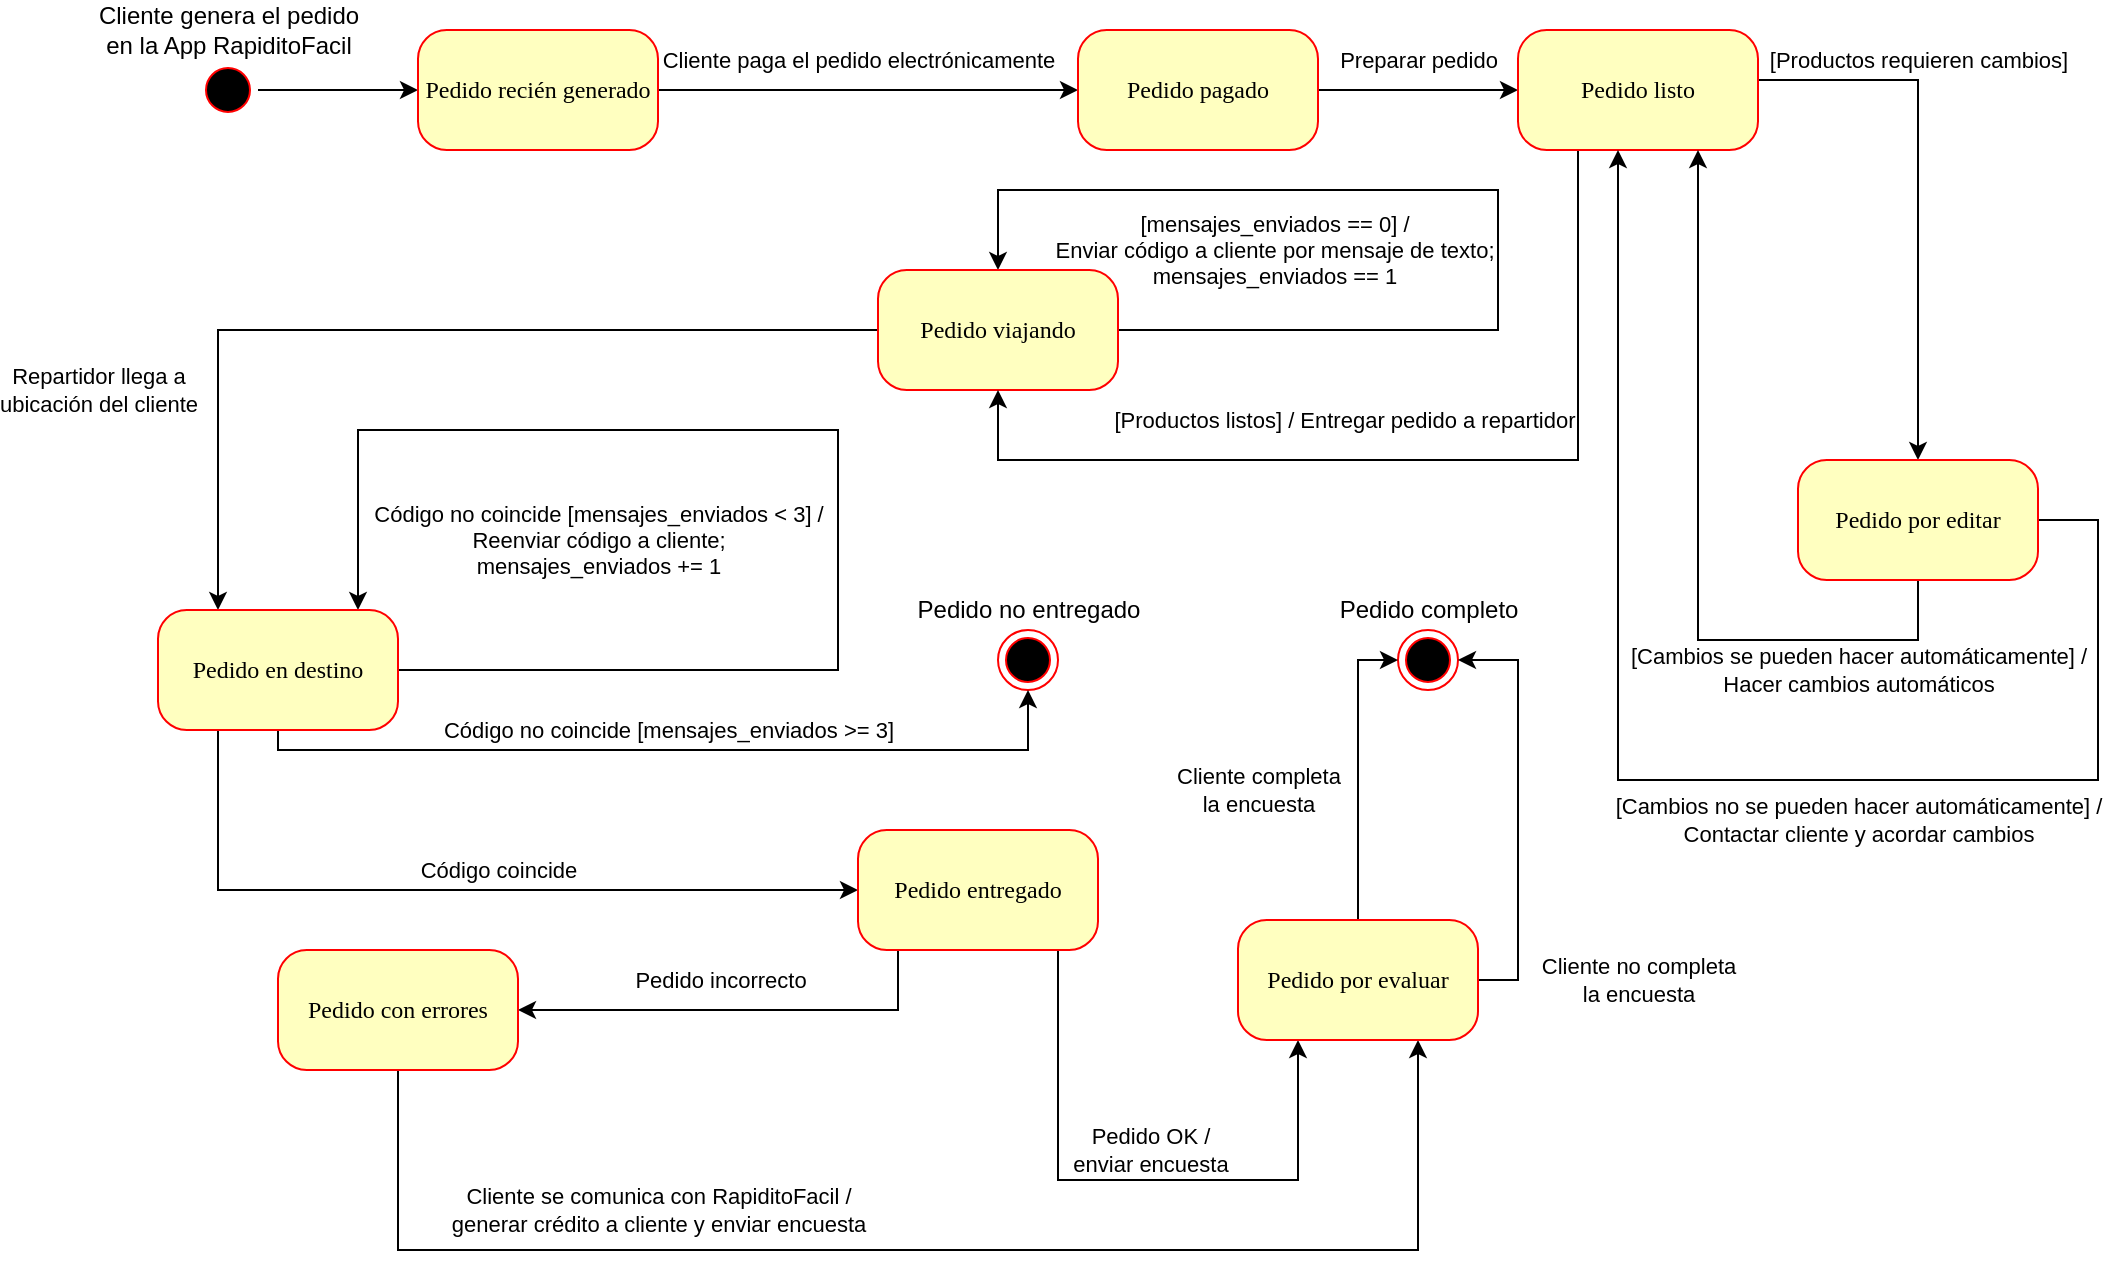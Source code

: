 <mxfile version="13.2.6" type="device"><diagram name="Page-1" id="58cdce13-f638-feb5-8d6f-7d28b1aa9fa0"><mxGraphModel dx="1422" dy="763" grid="1" gridSize="10" guides="1" tooltips="1" connect="1" arrows="1" fold="1" page="1" pageScale="1" pageWidth="1100" pageHeight="850" background="#ffffff" math="0" shadow="0"><root><mxCell id="0"/><mxCell id="1" parent="0"/><mxCell id="-bWKuplSu8MmxJniQwk3-13" style="edgeStyle=orthogonalEdgeStyle;rounded=0;orthogonalLoop=1;jettySize=auto;html=1;" edge="1" parent="1" source="382b91b5511bd0f7-1" target="382b91b5511bd0f7-6"><mxGeometry relative="1" as="geometry"/></mxCell><mxCell id="382b91b5511bd0f7-1" value="" style="ellipse;html=1;shape=startState;fillColor=#000000;strokeColor=#ff0000;rounded=1;shadow=0;comic=0;labelBackgroundColor=none;fontFamily=Verdana;fontSize=12;fontColor=#000000;align=center;direction=south;" parent="1" vertex="1"><mxGeometry x="140" y="60" width="30" height="30" as="geometry"/></mxCell><mxCell id="-bWKuplSu8MmxJniQwk3-12" style="edgeStyle=orthogonalEdgeStyle;rounded=0;orthogonalLoop=1;jettySize=auto;html=1;" edge="1" parent="1" source="382b91b5511bd0f7-6" target="382b91b5511bd0f7-9"><mxGeometry relative="1" as="geometry"/></mxCell><mxCell id="-bWKuplSu8MmxJniQwk3-14" value="Cliente paga el pedido electrónicamente" style="edgeLabel;html=1;align=center;verticalAlign=middle;resizable=0;points=[];" vertex="1" connectable="0" parent="-bWKuplSu8MmxJniQwk3-12"><mxGeometry x="-0.233" y="3" relative="1" as="geometry"><mxPoint x="19" y="-12" as="offset"/></mxGeometry></mxCell><mxCell id="382b91b5511bd0f7-6" value="Pedido recién generado" style="rounded=1;whiteSpace=wrap;html=1;arcSize=24;fillColor=#ffffc0;strokeColor=#ff0000;shadow=0;comic=0;labelBackgroundColor=none;fontFamily=Verdana;fontSize=12;fontColor=#000000;align=center;" parent="1" vertex="1"><mxGeometry x="250" y="45" width="120" height="60" as="geometry"/></mxCell><mxCell id="-bWKuplSu8MmxJniQwk3-52" style="edgeStyle=orthogonalEdgeStyle;rounded=0;orthogonalLoop=1;jettySize=auto;html=1;" edge="1" parent="1" source="382b91b5511bd0f7-9" target="-bWKuplSu8MmxJniQwk3-17"><mxGeometry relative="1" as="geometry"/></mxCell><mxCell id="-bWKuplSu8MmxJniQwk3-53" value="Preparar pedido" style="edgeLabel;html=1;align=center;verticalAlign=middle;resizable=0;points=[];" vertex="1" connectable="0" parent="-bWKuplSu8MmxJniQwk3-52"><mxGeometry x="-0.26" relative="1" as="geometry"><mxPoint x="13" y="-15" as="offset"/></mxGeometry></mxCell><mxCell id="382b91b5511bd0f7-9" value="Pedido pagado" style="rounded=1;whiteSpace=wrap;html=1;arcSize=24;fillColor=#ffffc0;strokeColor=#ff0000;shadow=0;comic=0;labelBackgroundColor=none;fontFamily=Verdana;fontSize=12;fontColor=#000000;align=center;" parent="1" vertex="1"><mxGeometry x="580" y="45" width="120" height="60" as="geometry"/></mxCell><mxCell id="-bWKuplSu8MmxJniQwk3-18" style="edgeStyle=orthogonalEdgeStyle;rounded=0;orthogonalLoop=1;jettySize=auto;html=1;" edge="1" parent="1" source="382b91b5511bd0f7-10" target="382b91b5511bd0f7-10"><mxGeometry relative="1" as="geometry"><mxPoint x="640" y="125" as="targetPoint"/><mxPoint x="580" y="155" as="sourcePoint"/><Array as="points"><mxPoint x="790" y="195"/><mxPoint x="790" y="125"/><mxPoint x="540" y="125"/></Array></mxGeometry></mxCell><mxCell id="-bWKuplSu8MmxJniQwk3-19" value="&lt;div&gt;[mensajes_enviados == 0] /&lt;/div&gt;&lt;div&gt;Enviar código a cliente por mensaje de texto;&lt;/div&gt;&lt;div&gt;mensajes_enviados == 1&lt;br&gt;&lt;/div&gt;" style="edgeLabel;html=1;align=center;verticalAlign=middle;resizable=0;points=[];" vertex="1" connectable="0" parent="-bWKuplSu8MmxJniQwk3-18"><mxGeometry x="-0.56" y="-5" relative="1" as="geometry"><mxPoint x="-43" y="-45" as="offset"/></mxGeometry></mxCell><mxCell id="-bWKuplSu8MmxJniQwk3-35" style="edgeStyle=orthogonalEdgeStyle;rounded=0;orthogonalLoop=1;jettySize=auto;html=1;" edge="1" parent="1" source="382b91b5511bd0f7-10" target="-bWKuplSu8MmxJniQwk3-20"><mxGeometry relative="1" as="geometry"><mxPoint x="140" y="275" as="targetPoint"/><Array as="points"><mxPoint x="150" y="195"/></Array></mxGeometry></mxCell><mxCell id="-bWKuplSu8MmxJniQwk3-36" value="&lt;div&gt;Repartidor llega a&lt;/div&gt;&lt;div&gt;ubicación del cliente&lt;/div&gt;" style="edgeLabel;html=1;align=center;verticalAlign=middle;resizable=0;points=[];" vertex="1" connectable="0" parent="-bWKuplSu8MmxJniQwk3-35"><mxGeometry x="-0.029" y="61" relative="1" as="geometry"><mxPoint x="-162" y="-31" as="offset"/></mxGeometry></mxCell><mxCell id="382b91b5511bd0f7-10" value="Pedido viajando" style="rounded=1;whiteSpace=wrap;html=1;arcSize=24;fillColor=#ffffc0;strokeColor=#ff0000;shadow=0;comic=0;labelBackgroundColor=none;fontFamily=Verdana;fontSize=12;fontColor=#000000;align=center;" parent="1" vertex="1"><mxGeometry x="480" y="165" width="120" height="60" as="geometry"/></mxCell><mxCell id="-bWKuplSu8MmxJniQwk3-9" value="" style="group" vertex="1" connectable="0" parent="1"><mxGeometry x="490" y="325" width="130" height="50" as="geometry"/></mxCell><mxCell id="-bWKuplSu8MmxJniQwk3-2" value="" style="ellipse;html=1;shape=endState;fillColor=#000000;strokeColor=#ff0000;rounded=1;shadow=0;comic=0;labelBackgroundColor=none;fontFamily=Verdana;fontSize=12;fontColor=#000000;align=center;" vertex="1" parent="-bWKuplSu8MmxJniQwk3-9"><mxGeometry x="50" y="20" width="30" height="30" as="geometry"/></mxCell><mxCell id="-bWKuplSu8MmxJniQwk3-3" value="Pedido no entregado" style="text;html=1;align=center;verticalAlign=middle;resizable=0;points=[];autosize=1;" vertex="1" parent="-bWKuplSu8MmxJniQwk3-9"><mxGeometry width="130" height="20" as="geometry"/></mxCell><mxCell id="-bWKuplSu8MmxJniQwk3-10" value="" style="group" vertex="1" connectable="0" parent="1"><mxGeometry x="700" y="325" width="145" height="50" as="geometry"/></mxCell><mxCell id="-bWKuplSu8MmxJniQwk3-4" value="Pedido completo" style="text;html=1;align=center;verticalAlign=middle;resizable=0;points=[];autosize=1;" vertex="1" parent="-bWKuplSu8MmxJniQwk3-10"><mxGeometry width="110" height="20" as="geometry"/></mxCell><mxCell id="-bWKuplSu8MmxJniQwk3-6" value="" style="ellipse;html=1;shape=endState;fillColor=#000000;strokeColor=#ff0000;rounded=1;shadow=0;comic=0;labelBackgroundColor=none;fontFamily=Verdana;fontSize=12;fontColor=#000000;align=center;" vertex="1" parent="-bWKuplSu8MmxJniQwk3-10"><mxGeometry x="40" y="20" width="30" height="30" as="geometry"/></mxCell><mxCell id="-bWKuplSu8MmxJniQwk3-15" value="&lt;div&gt;Cliente genera el pedido&lt;/div&gt;&lt;div&gt;en la App RapiditoFacil&lt;br&gt;&lt;/div&gt;" style="text;html=1;align=center;verticalAlign=middle;resizable=0;points=[];autosize=1;" vertex="1" parent="1"><mxGeometry x="80" y="30" width="150" height="30" as="geometry"/></mxCell><mxCell id="-bWKuplSu8MmxJniQwk3-50" style="edgeStyle=orthogonalEdgeStyle;rounded=0;orthogonalLoop=1;jettySize=auto;html=1;" edge="1" parent="1" source="-bWKuplSu8MmxJniQwk3-17" target="382b91b5511bd0f7-10"><mxGeometry relative="1" as="geometry"><mxPoint x="950" y="300" as="targetPoint"/><Array as="points"><mxPoint x="830" y="260"/><mxPoint x="540" y="260"/></Array></mxGeometry></mxCell><mxCell id="-bWKuplSu8MmxJniQwk3-51" value="[Productos listos] / Entregar pedido a repartidor" style="edgeLabel;html=1;align=center;verticalAlign=middle;resizable=0;points=[];" vertex="1" connectable="0" parent="-bWKuplSu8MmxJniQwk3-50"><mxGeometry x="0.009" y="-1" relative="1" as="geometry"><mxPoint x="-30" y="-19" as="offset"/></mxGeometry></mxCell><mxCell id="-bWKuplSu8MmxJniQwk3-54" style="edgeStyle=orthogonalEdgeStyle;rounded=0;orthogonalLoop=1;jettySize=auto;html=1;" edge="1" parent="1" source="-bWKuplSu8MmxJniQwk3-17" target="-bWKuplSu8MmxJniQwk3-56"><mxGeometry relative="1" as="geometry"><mxPoint x="1000" y="230" as="targetPoint"/><Array as="points"><mxPoint x="1000" y="70"/></Array></mxGeometry></mxCell><mxCell id="-bWKuplSu8MmxJniQwk3-55" value="[Productos requieren cambios]" style="edgeLabel;html=1;align=center;verticalAlign=middle;resizable=0;points=[];" vertex="1" connectable="0" parent="-bWKuplSu8MmxJniQwk3-54"><mxGeometry x="-0.336" y="-35" relative="1" as="geometry"><mxPoint x="35" y="-20" as="offset"/></mxGeometry></mxCell><mxCell id="-bWKuplSu8MmxJniQwk3-17" value="Pedido listo" style="rounded=1;whiteSpace=wrap;html=1;arcSize=24;fillColor=#ffffc0;strokeColor=#ff0000;shadow=0;comic=0;labelBackgroundColor=none;fontFamily=Verdana;fontSize=12;fontColor=#000000;align=center;" vertex="1" parent="1"><mxGeometry x="800" y="45" width="120" height="60" as="geometry"/></mxCell><mxCell id="-bWKuplSu8MmxJniQwk3-21" style="edgeStyle=orthogonalEdgeStyle;rounded=0;orthogonalLoop=1;jettySize=auto;html=1;" edge="1" parent="1" source="-bWKuplSu8MmxJniQwk3-20" target="-bWKuplSu8MmxJniQwk3-20"><mxGeometry relative="1" as="geometry"><mxPoint x="190" y="245" as="targetPoint"/><Array as="points"><mxPoint x="460" y="365"/><mxPoint x="460" y="245"/><mxPoint x="220" y="245"/></Array></mxGeometry></mxCell><mxCell id="-bWKuplSu8MmxJniQwk3-22" value="&lt;div&gt;Código no coincide [mensajes_enviados &amp;lt; 3] /&lt;/div&gt;&lt;div&gt;Reenviar código a cliente;&lt;/div&gt;&lt;div&gt;mensajes_enviados += 1&lt;br&gt;&lt;/div&gt;" style="edgeLabel;html=1;align=center;verticalAlign=middle;resizable=0;points=[];" vertex="1" connectable="0" parent="-bWKuplSu8MmxJniQwk3-21"><mxGeometry x="-0.252" y="-2" relative="1" as="geometry"><mxPoint x="-122" y="-35" as="offset"/></mxGeometry></mxCell><mxCell id="-bWKuplSu8MmxJniQwk3-23" style="edgeStyle=orthogonalEdgeStyle;rounded=0;orthogonalLoop=1;jettySize=auto;html=1;" edge="1" parent="1" source="-bWKuplSu8MmxJniQwk3-20" target="-bWKuplSu8MmxJniQwk3-2"><mxGeometry relative="1" as="geometry"><Array as="points"><mxPoint x="180" y="405"/><mxPoint x="555" y="405"/></Array></mxGeometry></mxCell><mxCell id="-bWKuplSu8MmxJniQwk3-24" value="&lt;div&gt;Código no coincide [mensajes_enviados &amp;gt;= 3]&lt;br&gt;&lt;/div&gt;" style="edgeLabel;html=1;align=center;verticalAlign=middle;resizable=0;points=[];" vertex="1" connectable="0" parent="-bWKuplSu8MmxJniQwk3-23"><mxGeometry x="-0.275" y="1" relative="1" as="geometry"><mxPoint x="54" y="-9" as="offset"/></mxGeometry></mxCell><mxCell id="-bWKuplSu8MmxJniQwk3-37" style="edgeStyle=orthogonalEdgeStyle;rounded=0;orthogonalLoop=1;jettySize=auto;html=1;" edge="1" parent="1" source="-bWKuplSu8MmxJniQwk3-20" target="-bWKuplSu8MmxJniQwk3-25"><mxGeometry relative="1" as="geometry"><Array as="points"><mxPoint x="150" y="475"/><mxPoint x="515" y="475"/></Array></mxGeometry></mxCell><mxCell id="-bWKuplSu8MmxJniQwk3-39" value="Código coincide" style="edgeLabel;html=1;align=center;verticalAlign=middle;resizable=0;points=[];" vertex="1" connectable="0" parent="-bWKuplSu8MmxJniQwk3-37"><mxGeometry x="-0.37" relative="1" as="geometry"><mxPoint x="94" y="-10" as="offset"/></mxGeometry></mxCell><mxCell id="-bWKuplSu8MmxJniQwk3-20" value="Pedido en destino" style="rounded=1;whiteSpace=wrap;html=1;arcSize=24;fillColor=#ffffc0;strokeColor=#ff0000;shadow=0;comic=0;labelBackgroundColor=none;fontFamily=Verdana;fontSize=12;fontColor=#000000;align=center;" vertex="1" parent="1"><mxGeometry x="120" y="335" width="120" height="60" as="geometry"/></mxCell><mxCell id="-bWKuplSu8MmxJniQwk3-29" style="edgeStyle=orthogonalEdgeStyle;rounded=0;orthogonalLoop=1;jettySize=auto;html=1;" edge="1" parent="1" source="-bWKuplSu8MmxJniQwk3-25" target="-bWKuplSu8MmxJniQwk3-40"><mxGeometry relative="1" as="geometry"><mxPoint x="515" y="655" as="targetPoint"/><Array as="points"><mxPoint x="570" y="620"/><mxPoint x="690" y="620"/></Array></mxGeometry></mxCell><mxCell id="-bWKuplSu8MmxJniQwk3-31" value="&lt;div&gt;Pedido OK /&lt;/div&gt;&lt;div&gt;enviar encuesta&lt;br&gt;&lt;/div&gt;" style="edgeLabel;html=1;align=center;verticalAlign=middle;resizable=0;points=[];" vertex="1" connectable="0" parent="-bWKuplSu8MmxJniQwk3-29"><mxGeometry x="0.316" y="-2" relative="1" as="geometry"><mxPoint x="-40" y="-17" as="offset"/></mxGeometry></mxCell><mxCell id="-bWKuplSu8MmxJniQwk3-32" style="edgeStyle=orthogonalEdgeStyle;rounded=0;orthogonalLoop=1;jettySize=auto;html=1;" edge="1" parent="1" source="-bWKuplSu8MmxJniQwk3-25" target="-bWKuplSu8MmxJniQwk3-33"><mxGeometry relative="1" as="geometry"><mxPoint x="515" y="675" as="targetPoint"/><Array as="points"><mxPoint x="490" y="535"/></Array></mxGeometry></mxCell><mxCell id="-bWKuplSu8MmxJniQwk3-34" value="Pedido incorrecto" style="edgeLabel;html=1;align=center;verticalAlign=middle;resizable=0;points=[];" vertex="1" connectable="0" parent="-bWKuplSu8MmxJniQwk3-32"><mxGeometry x="-0.222" y="-1" relative="1" as="geometry"><mxPoint x="-34" y="-14" as="offset"/></mxGeometry></mxCell><mxCell id="-bWKuplSu8MmxJniQwk3-25" value="Pedido entregado" style="rounded=1;whiteSpace=wrap;html=1;arcSize=24;fillColor=#ffffc0;strokeColor=#ff0000;shadow=0;comic=0;labelBackgroundColor=none;fontFamily=Verdana;fontSize=12;fontColor=#000000;align=center;" vertex="1" parent="1"><mxGeometry x="470" y="445" width="120" height="60" as="geometry"/></mxCell><mxCell id="-bWKuplSu8MmxJniQwk3-47" style="edgeStyle=orthogonalEdgeStyle;rounded=0;orthogonalLoop=1;jettySize=auto;html=1;" edge="1" parent="1" source="-bWKuplSu8MmxJniQwk3-33" target="-bWKuplSu8MmxJniQwk3-40"><mxGeometry relative="1" as="geometry"><mxPoint x="750" y="685" as="targetPoint"/><Array as="points"><mxPoint x="240" y="655"/><mxPoint x="750" y="655"/></Array></mxGeometry></mxCell><mxCell id="-bWKuplSu8MmxJniQwk3-49" value="&lt;div&gt;Cliente se comunica con RapiditoFacil /&lt;/div&gt;&lt;div&gt;generar crédito a cliente y enviar encuesta&lt;br&gt;&lt;/div&gt;" style="edgeLabel;html=1;align=center;verticalAlign=middle;resizable=0;points=[];" vertex="1" connectable="0" parent="-bWKuplSu8MmxJniQwk3-47"><mxGeometry x="-0.671" y="70" relative="1" as="geometry"><mxPoint x="104" y="50" as="offset"/></mxGeometry></mxCell><mxCell id="-bWKuplSu8MmxJniQwk3-33" value="Pedido con errores" style="rounded=1;whiteSpace=wrap;html=1;arcSize=24;fillColor=#ffffc0;strokeColor=#ff0000;shadow=0;comic=0;labelBackgroundColor=none;fontFamily=Verdana;fontSize=12;fontColor=#000000;align=center;" vertex="1" parent="1"><mxGeometry x="180" y="505" width="120" height="60" as="geometry"/></mxCell><mxCell id="-bWKuplSu8MmxJniQwk3-42" style="edgeStyle=orthogonalEdgeStyle;rounded=0;orthogonalLoop=1;jettySize=auto;html=1;" edge="1" parent="1" source="-bWKuplSu8MmxJniQwk3-40" target="-bWKuplSu8MmxJniQwk3-6"><mxGeometry relative="1" as="geometry"><Array as="points"><mxPoint x="720" y="360"/></Array></mxGeometry></mxCell><mxCell id="-bWKuplSu8MmxJniQwk3-46" value="&lt;div&gt;Cliente completa&lt;/div&gt;&lt;div&gt;la encuesta&lt;br&gt;&lt;/div&gt;" style="edgeLabel;html=1;align=center;verticalAlign=middle;resizable=0;points=[];" vertex="1" connectable="0" parent="-bWKuplSu8MmxJniQwk3-42"><mxGeometry x="-0.44" y="-2" relative="1" as="geometry"><mxPoint x="-52" y="-23" as="offset"/></mxGeometry></mxCell><mxCell id="-bWKuplSu8MmxJniQwk3-44" style="edgeStyle=orthogonalEdgeStyle;rounded=0;orthogonalLoop=1;jettySize=auto;html=1;entryX=1;entryY=0.5;entryDx=0;entryDy=0;" edge="1" parent="1" source="-bWKuplSu8MmxJniQwk3-40" target="-bWKuplSu8MmxJniQwk3-6"><mxGeometry relative="1" as="geometry"><mxPoint x="830" y="355" as="targetPoint"/><Array as="points"><mxPoint x="800" y="520"/><mxPoint x="800" y="360"/></Array></mxGeometry></mxCell><mxCell id="-bWKuplSu8MmxJniQwk3-45" value="&lt;div&gt;Cliente no completa&lt;/div&gt;&lt;div&gt;la encuesta&lt;/div&gt;" style="edgeLabel;html=1;align=center;verticalAlign=middle;resizable=0;points=[];" vertex="1" connectable="0" parent="-bWKuplSu8MmxJniQwk3-44"><mxGeometry x="-0.168" y="-2" relative="1" as="geometry"><mxPoint x="58" y="67" as="offset"/></mxGeometry></mxCell><mxCell id="-bWKuplSu8MmxJniQwk3-40" value="Pedido por evaluar" style="rounded=1;whiteSpace=wrap;html=1;arcSize=24;fillColor=#ffffc0;strokeColor=#ff0000;shadow=0;comic=0;labelBackgroundColor=none;fontFamily=Verdana;fontSize=12;fontColor=#000000;align=center;" vertex="1" parent="1"><mxGeometry x="660" y="490" width="120" height="60" as="geometry"/></mxCell><mxCell id="-bWKuplSu8MmxJniQwk3-57" style="edgeStyle=orthogonalEdgeStyle;rounded=0;orthogonalLoop=1;jettySize=auto;html=1;" edge="1" parent="1" source="-bWKuplSu8MmxJniQwk3-56" target="-bWKuplSu8MmxJniQwk3-17"><mxGeometry relative="1" as="geometry"><mxPoint x="870" y="380" as="targetPoint"/><Array as="points"><mxPoint x="1090" y="290"/><mxPoint x="1090" y="420"/><mxPoint x="850" y="420"/></Array></mxGeometry></mxCell><mxCell id="-bWKuplSu8MmxJniQwk3-58" value="&lt;div&gt;[Cambios se pueden hacer automáticamente] /&lt;/div&gt;&lt;div&gt;Hacer cambios automáticos&lt;br&gt;&lt;/div&gt;" style="edgeLabel;html=1;align=center;verticalAlign=middle;resizable=0;points=[];" vertex="1" connectable="0" parent="-bWKuplSu8MmxJniQwk3-57"><mxGeometry x="-0.418" y="5" relative="1" as="geometry"><mxPoint x="-72" y="-60" as="offset"/></mxGeometry></mxCell><mxCell id="-bWKuplSu8MmxJniQwk3-59" style="edgeStyle=orthogonalEdgeStyle;rounded=0;orthogonalLoop=1;jettySize=auto;html=1;entryX=0.75;entryY=1;entryDx=0;entryDy=0;" edge="1" parent="1" source="-bWKuplSu8MmxJniQwk3-56" target="-bWKuplSu8MmxJniQwk3-17"><mxGeometry relative="1" as="geometry"><Array as="points"><mxPoint x="1000" y="350"/><mxPoint x="890" y="350"/></Array></mxGeometry></mxCell><mxCell id="-bWKuplSu8MmxJniQwk3-60" value="&lt;div&gt;[Cambios no se pueden hacer automáticamente] /&lt;/div&gt;&lt;div&gt;Contactar cliente y acordar cambios&lt;br&gt;&lt;/div&gt;" style="edgeLabel;html=1;align=center;verticalAlign=middle;resizable=0;points=[];" vertex="1" connectable="0" parent="-bWKuplSu8MmxJniQwk3-59"><mxGeometry x="-0.465" y="1" relative="1" as="geometry"><mxPoint x="43" y="89" as="offset"/></mxGeometry></mxCell><mxCell id="-bWKuplSu8MmxJniQwk3-56" value="Pedido por editar" style="rounded=1;whiteSpace=wrap;html=1;arcSize=24;fillColor=#ffffc0;strokeColor=#ff0000;shadow=0;comic=0;labelBackgroundColor=none;fontFamily=Verdana;fontSize=12;fontColor=#000000;align=center;" vertex="1" parent="1"><mxGeometry x="940" y="260" width="120" height="60" as="geometry"/></mxCell></root></mxGraphModel></diagram></mxfile>